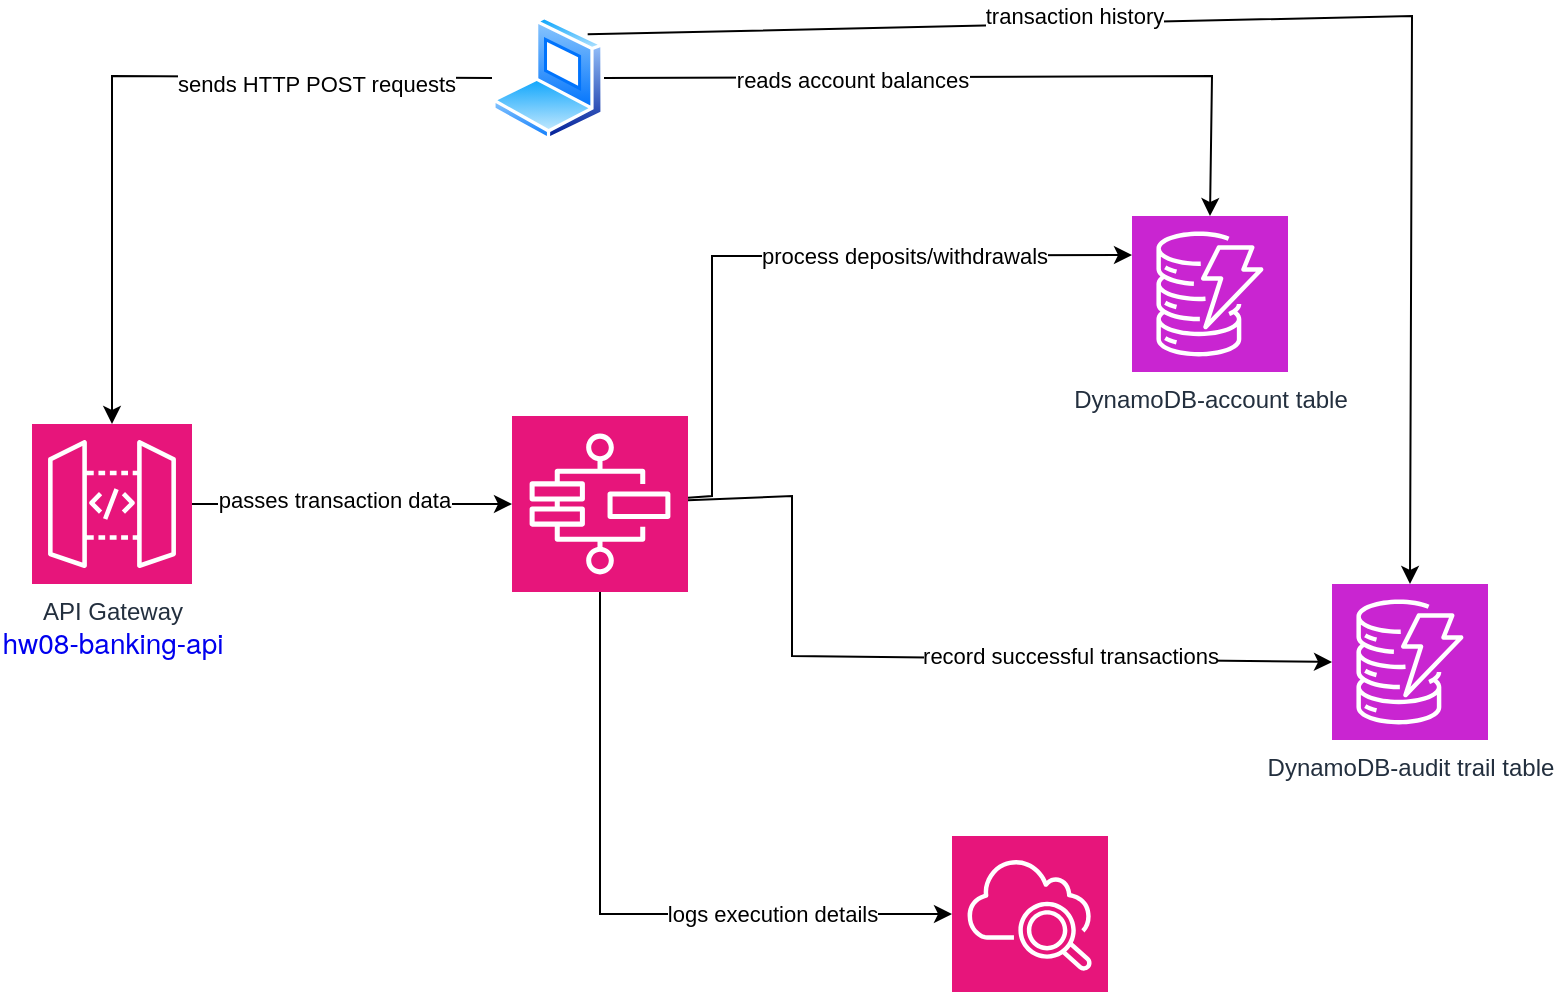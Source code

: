 <mxfile>
    <diagram id="Rixe30nm5FxvvL5xCoy0" name="Page-1">
        <mxGraphModel dx="1089" dy="747" grid="1" gridSize="10" guides="1" tooltips="1" connect="1" arrows="1" fold="1" page="1" pageScale="1" pageWidth="827" pageHeight="1169" math="0" shadow="0">
            <root>
                <mxCell id="0"/>
                <mxCell id="1" parent="0"/>
                <mxCell id="2" value="API Gateway&lt;div&gt;&lt;a style=&quot;background-color: rgb(255, 255, 255); text-underline-offset: 0.25em; min-inline-size: 0px; transition-property: color, -webkit-text-decoration, text-decoration; transition-duration: var(--motion-duration-refresh-only-medium-i6gkfs,0s); text-decoration-color: currentcolor; text-decoration-thickness: 1px; overflow: hidden; font-family: &amp;quot;Amazon Ember&amp;quot;, &amp;quot;Helvetica Neue&amp;quot;, Roboto, Arial, sans-serif; font-size: 14px; text-align: left; text-wrap: wrap;&quot; tabindex=&quot;0&quot; href=&quot;https://us-east-1.console.aws.amazon.com/apigateway/main/apis/n1klopdxhd/resources?api=n1klopdxhd&quot; class=&quot;awsui_anchor_1kosq_spdxj_159&quot;&gt;&lt;span style=&quot;text-overflow: ellipsis; text-wrap: nowrap; display: block; overflow: hidden;&quot; class=&quot;awsui_text_1kosq_spdxj_206 awsui_breadcrumb-item_1c68o_b6unx_5&quot;&gt;hw08-banking-api&lt;/span&gt;&lt;/a&gt;&lt;/div&gt;" style="sketch=0;points=[[0,0,0],[0.25,0,0],[0.5,0,0],[0.75,0,0],[1,0,0],[0,1,0],[0.25,1,0],[0.5,1,0],[0.75,1,0],[1,1,0],[0,0.25,0],[0,0.5,0],[0,0.75,0],[1,0.25,0],[1,0.5,0],[1,0.75,0]];outlineConnect=0;fontColor=#232F3E;fillColor=#E7157B;strokeColor=#ffffff;dashed=0;verticalLabelPosition=bottom;verticalAlign=top;align=center;html=1;fontSize=12;fontStyle=0;aspect=fixed;shape=mxgraph.aws4.resourceIcon;resIcon=mxgraph.aws4.api_gateway;" vertex="1" parent="1">
                    <mxGeometry x="60" y="244" width="80" height="80" as="geometry"/>
                </mxCell>
                <mxCell id="9" style="edgeStyle=none;html=1;entryX=0;entryY=0.25;entryDx=0;entryDy=0;entryPerimeter=0;rounded=0;curved=0;" edge="1" parent="1" source="3" target="4">
                    <mxGeometry relative="1" as="geometry">
                        <mxPoint x="440" y="160" as="targetPoint"/>
                        <mxPoint x="380" y="280" as="sourcePoint"/>
                        <Array as="points">
                            <mxPoint x="400" y="280"/>
                            <mxPoint x="400" y="160"/>
                        </Array>
                    </mxGeometry>
                </mxCell>
                <mxCell id="10" value="process deposits/withdrawals" style="edgeLabel;html=1;align=center;verticalAlign=middle;resizable=0;points=[];" vertex="1" connectable="0" parent="9">
                    <mxGeometry x="0.547" relative="1" as="geometry">
                        <mxPoint x="-37" as="offset"/>
                    </mxGeometry>
                </mxCell>
                <mxCell id="13" style="edgeStyle=none;html=1;entryX=0;entryY=0.5;entryDx=0;entryDy=0;entryPerimeter=0;rounded=0;curved=0;" edge="1" parent="1" source="3" target="8">
                    <mxGeometry relative="1" as="geometry">
                        <mxPoint x="470" y="284" as="targetPoint"/>
                        <Array as="points">
                            <mxPoint x="440" y="280"/>
                            <mxPoint x="440" y="360"/>
                        </Array>
                    </mxGeometry>
                </mxCell>
                <mxCell id="14" value="record successful transactions" style="edgeLabel;html=1;align=center;verticalAlign=middle;resizable=0;points=[];" vertex="1" connectable="0" parent="13">
                    <mxGeometry x="0.207" y="-1" relative="1" as="geometry">
                        <mxPoint x="28" y="-2" as="offset"/>
                    </mxGeometry>
                </mxCell>
                <mxCell id="15" style="edgeStyle=none;html=1;exitX=0.5;exitY=1;exitDx=0;exitDy=0;exitPerimeter=0;entryX=0;entryY=0.5;entryDx=0;entryDy=0;entryPerimeter=0;rounded=0;curved=0;" edge="1" parent="1" source="3" target="5">
                    <mxGeometry relative="1" as="geometry">
                        <mxPoint x="344" y="500" as="targetPoint"/>
                        <Array as="points">
                            <mxPoint x="344" y="489"/>
                        </Array>
                    </mxGeometry>
                </mxCell>
                <mxCell id="16" value="logs execution details" style="edgeLabel;html=1;align=center;verticalAlign=middle;resizable=0;points=[];" vertex="1" connectable="0" parent="15">
                    <mxGeometry x="0.301" y="3" relative="1" as="geometry">
                        <mxPoint x="28" y="3" as="offset"/>
                    </mxGeometry>
                </mxCell>
                <mxCell id="3" value="" style="sketch=0;points=[[0,0,0],[0.25,0,0],[0.5,0,0],[0.75,0,0],[1,0,0],[0,1,0],[0.25,1,0],[0.5,1,0],[0.75,1,0],[1,1,0],[0,0.25,0],[0,0.5,0],[0,0.75,0],[1,0.25,0],[1,0.5,0],[1,0.75,0]];outlineConnect=0;fontColor=#232F3E;fillColor=#E7157B;strokeColor=#ffffff;dashed=0;verticalLabelPosition=bottom;verticalAlign=top;align=center;html=1;fontSize=12;fontStyle=0;aspect=fixed;shape=mxgraph.aws4.resourceIcon;resIcon=mxgraph.aws4.step_functions;" vertex="1" parent="1">
                    <mxGeometry x="300" y="240" width="88" height="88" as="geometry"/>
                </mxCell>
                <mxCell id="4" value="DynamoDB-account table" style="sketch=0;points=[[0,0,0],[0.25,0,0],[0.5,0,0],[0.75,0,0],[1,0,0],[0,1,0],[0.25,1,0],[0.5,1,0],[0.75,1,0],[1,1,0],[0,0.25,0],[0,0.5,0],[0,0.75,0],[1,0.25,0],[1,0.5,0],[1,0.75,0]];outlineConnect=0;fontColor=#232F3E;fillColor=#C925D1;strokeColor=#ffffff;dashed=0;verticalLabelPosition=bottom;verticalAlign=top;align=center;html=1;fontSize=12;fontStyle=0;aspect=fixed;shape=mxgraph.aws4.resourceIcon;resIcon=mxgraph.aws4.dynamodb;" vertex="1" parent="1">
                    <mxGeometry x="610" y="140" width="78" height="78" as="geometry"/>
                </mxCell>
                <mxCell id="5" value="" style="sketch=0;points=[[0,0,0],[0.25,0,0],[0.5,0,0],[0.75,0,0],[1,0,0],[0,1,0],[0.25,1,0],[0.5,1,0],[0.75,1,0],[1,1,0],[0,0.25,0],[0,0.5,0],[0,0.75,0],[1,0.25,0],[1,0.5,0],[1,0.75,0]];points=[[0,0,0],[0.25,0,0],[0.5,0,0],[0.75,0,0],[1,0,0],[0,1,0],[0.25,1,0],[0.5,1,0],[0.75,1,0],[1,1,0],[0,0.25,0],[0,0.5,0],[0,0.75,0],[1,0.25,0],[1,0.5,0],[1,0.75,0]];outlineConnect=0;fontColor=#232F3E;fillColor=#E7157B;strokeColor=#ffffff;dashed=0;verticalLabelPosition=bottom;verticalAlign=top;align=center;html=1;fontSize=12;fontStyle=0;aspect=fixed;shape=mxgraph.aws4.resourceIcon;resIcon=mxgraph.aws4.cloudwatch_2;" vertex="1" parent="1">
                    <mxGeometry x="520" y="450" width="78" height="78" as="geometry"/>
                </mxCell>
                <mxCell id="6" style="edgeStyle=none;html=1;entryX=0;entryY=0.5;entryDx=0;entryDy=0;entryPerimeter=0;" edge="1" parent="1" source="2" target="3">
                    <mxGeometry relative="1" as="geometry"/>
                </mxCell>
                <mxCell id="7" value="passes transaction data" style="edgeLabel;html=1;align=center;verticalAlign=middle;resizable=0;points=[];" vertex="1" connectable="0" parent="6">
                    <mxGeometry x="-0.11" y="-2" relative="1" as="geometry">
                        <mxPoint y="-4" as="offset"/>
                    </mxGeometry>
                </mxCell>
                <mxCell id="8" value="&lt;span style=&quot;color: rgb(35, 47, 62);&quot;&gt;DynamoDB-audit trail table&lt;/span&gt;" style="sketch=0;points=[[0,0,0],[0.25,0,0],[0.5,0,0],[0.75,0,0],[1,0,0],[0,1,0],[0.25,1,0],[0.5,1,0],[0.75,1,0],[1,1,0],[0,0.25,0],[0,0.5,0],[0,0.75,0],[1,0.25,0],[1,0.5,0],[1,0.75,0]];outlineConnect=0;fontColor=#232F3E;fillColor=#C925D1;strokeColor=#ffffff;dashed=0;verticalLabelPosition=bottom;verticalAlign=top;align=center;html=1;fontSize=12;fontStyle=0;aspect=fixed;shape=mxgraph.aws4.resourceIcon;resIcon=mxgraph.aws4.dynamodb;" vertex="1" parent="1">
                    <mxGeometry x="710" y="324" width="78" height="78" as="geometry"/>
                </mxCell>
                <mxCell id="18" style="edgeStyle=none;html=1;entryX=0.5;entryY=0;entryDx=0;entryDy=0;entryPerimeter=0;rounded=0;curved=0;" edge="1" parent="1" source="17" target="2">
                    <mxGeometry relative="1" as="geometry">
                        <mxPoint x="100" y="61.11" as="targetPoint"/>
                        <Array as="points">
                            <mxPoint x="100" y="70"/>
                        </Array>
                    </mxGeometry>
                </mxCell>
                <mxCell id="19" value="sends HTTP POST requests" style="edgeLabel;html=1;align=center;verticalAlign=middle;resizable=0;points=[];" vertex="1" connectable="0" parent="18">
                    <mxGeometry x="-0.516" y="3" relative="1" as="geometry">
                        <mxPoint as="offset"/>
                    </mxGeometry>
                </mxCell>
                <mxCell id="20" style="edgeStyle=none;html=1;entryX=0.5;entryY=0;entryDx=0;entryDy=0;entryPerimeter=0;rounded=0;curved=0;" edge="1" parent="1" source="17" target="4">
                    <mxGeometry relative="1" as="geometry">
                        <mxPoint x="660" y="71.11" as="targetPoint"/>
                        <Array as="points">
                            <mxPoint x="650" y="70"/>
                        </Array>
                    </mxGeometry>
                </mxCell>
                <mxCell id="21" value="reads account balances" style="edgeLabel;html=1;align=center;verticalAlign=middle;resizable=0;points=[];" vertex="1" connectable="0" parent="20">
                    <mxGeometry x="0.07" y="2" relative="1" as="geometry">
                        <mxPoint x="-76" y="3" as="offset"/>
                    </mxGeometry>
                </mxCell>
                <mxCell id="22" style="edgeStyle=none;html=1;exitX=1;exitY=0;exitDx=0;exitDy=0;entryX=0.5;entryY=0;entryDx=0;entryDy=0;entryPerimeter=0;rounded=0;curved=0;" edge="1" parent="1" source="17" target="8">
                    <mxGeometry relative="1" as="geometry">
                        <mxPoint x="750" y="49" as="targetPoint"/>
                        <Array as="points">
                            <mxPoint x="750" y="40"/>
                        </Array>
                    </mxGeometry>
                </mxCell>
                <mxCell id="23" value="transaction history" style="edgeLabel;html=1;align=center;verticalAlign=middle;resizable=0;points=[];" vertex="1" connectable="0" parent="22">
                    <mxGeometry x="-0.212" y="-3" relative="1" as="geometry">
                        <mxPoint x="-32" y="-6" as="offset"/>
                    </mxGeometry>
                </mxCell>
                <mxCell id="17" value="" style="image;aspect=fixed;perimeter=ellipsePerimeter;html=1;align=center;shadow=0;dashed=0;spacingTop=3;image=img/lib/active_directory/laptop_client.svg;" vertex="1" parent="1">
                    <mxGeometry x="290" y="40" width="56" height="62.22" as="geometry"/>
                </mxCell>
            </root>
        </mxGraphModel>
    </diagram>
</mxfile>